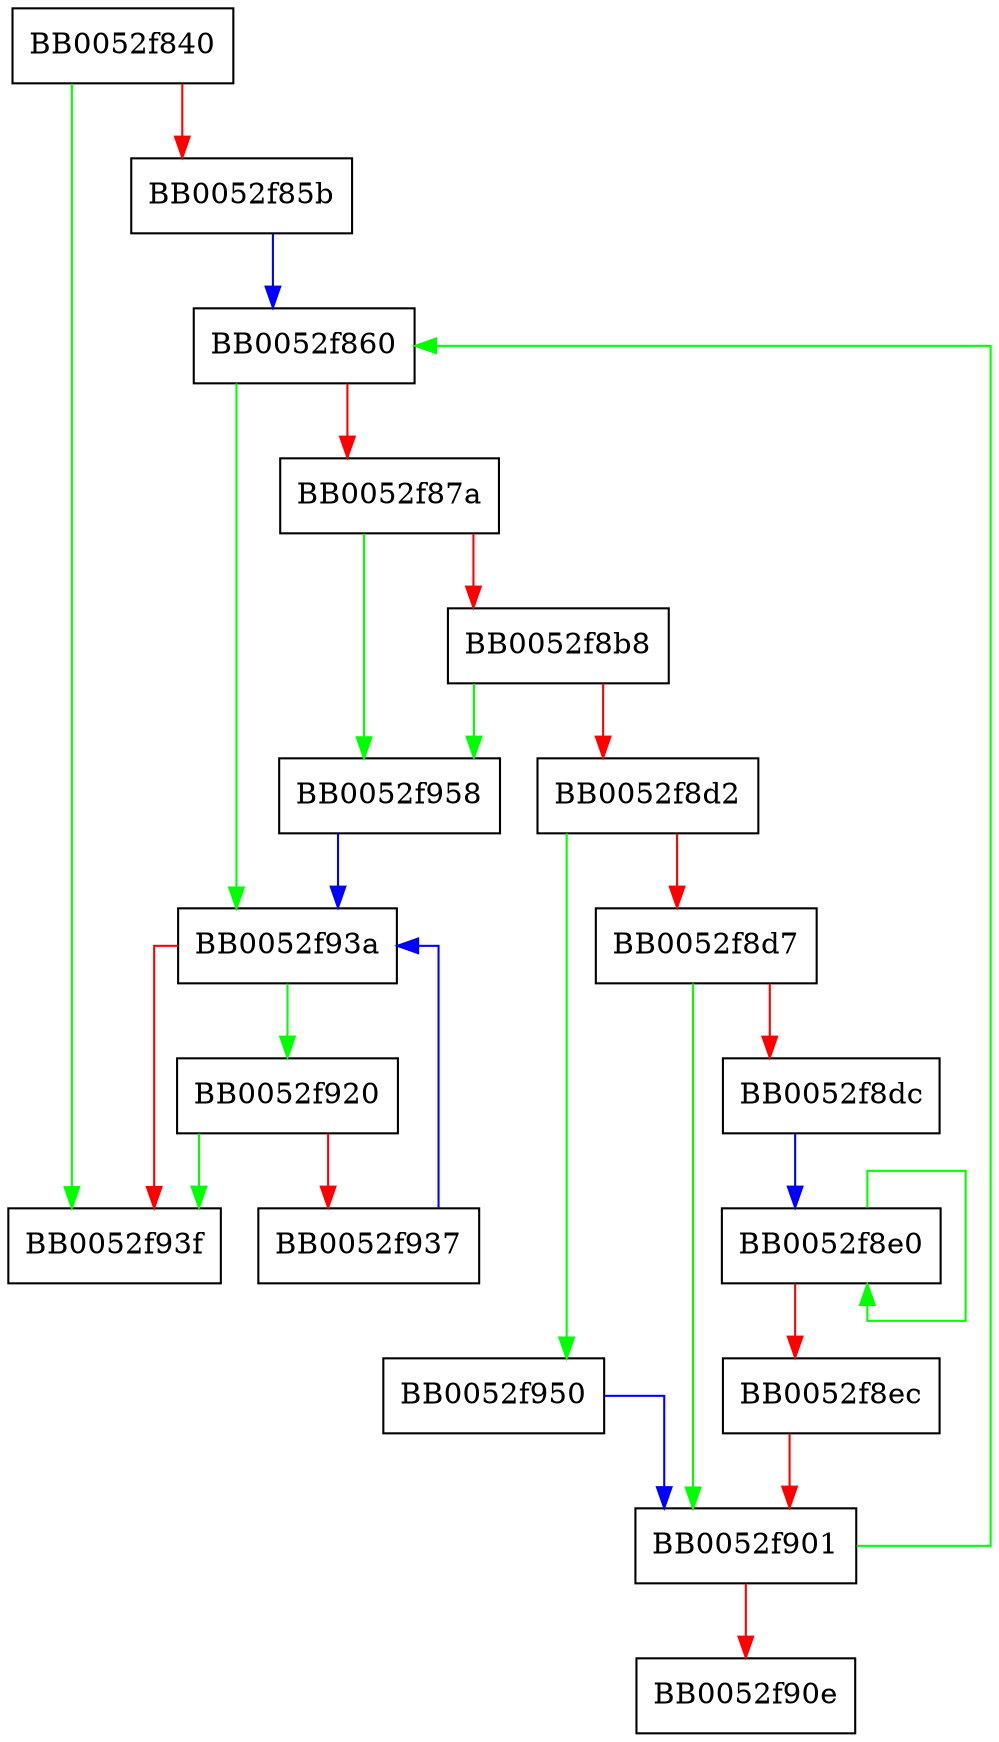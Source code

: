 digraph BIO_dup_chain {
  node [shape="box"];
  graph [splines=ortho];
  BB0052f840 -> BB0052f93f [color="green"];
  BB0052f840 -> BB0052f85b [color="red"];
  BB0052f85b -> BB0052f860 [color="blue"];
  BB0052f860 -> BB0052f93a [color="green"];
  BB0052f860 -> BB0052f87a [color="red"];
  BB0052f87a -> BB0052f958 [color="green"];
  BB0052f87a -> BB0052f8b8 [color="red"];
  BB0052f8b8 -> BB0052f958 [color="green"];
  BB0052f8b8 -> BB0052f8d2 [color="red"];
  BB0052f8d2 -> BB0052f950 [color="green"];
  BB0052f8d2 -> BB0052f8d7 [color="red"];
  BB0052f8d7 -> BB0052f901 [color="green"];
  BB0052f8d7 -> BB0052f8dc [color="red"];
  BB0052f8dc -> BB0052f8e0 [color="blue"];
  BB0052f8e0 -> BB0052f8e0 [color="green"];
  BB0052f8e0 -> BB0052f8ec [color="red"];
  BB0052f8ec -> BB0052f901 [color="red"];
  BB0052f901 -> BB0052f860 [color="green"];
  BB0052f901 -> BB0052f90e [color="red"];
  BB0052f920 -> BB0052f93f [color="green"];
  BB0052f920 -> BB0052f937 [color="red"];
  BB0052f937 -> BB0052f93a [color="blue"];
  BB0052f93a -> BB0052f920 [color="green"];
  BB0052f93a -> BB0052f93f [color="red"];
  BB0052f950 -> BB0052f901 [color="blue"];
  BB0052f958 -> BB0052f93a [color="blue"];
}